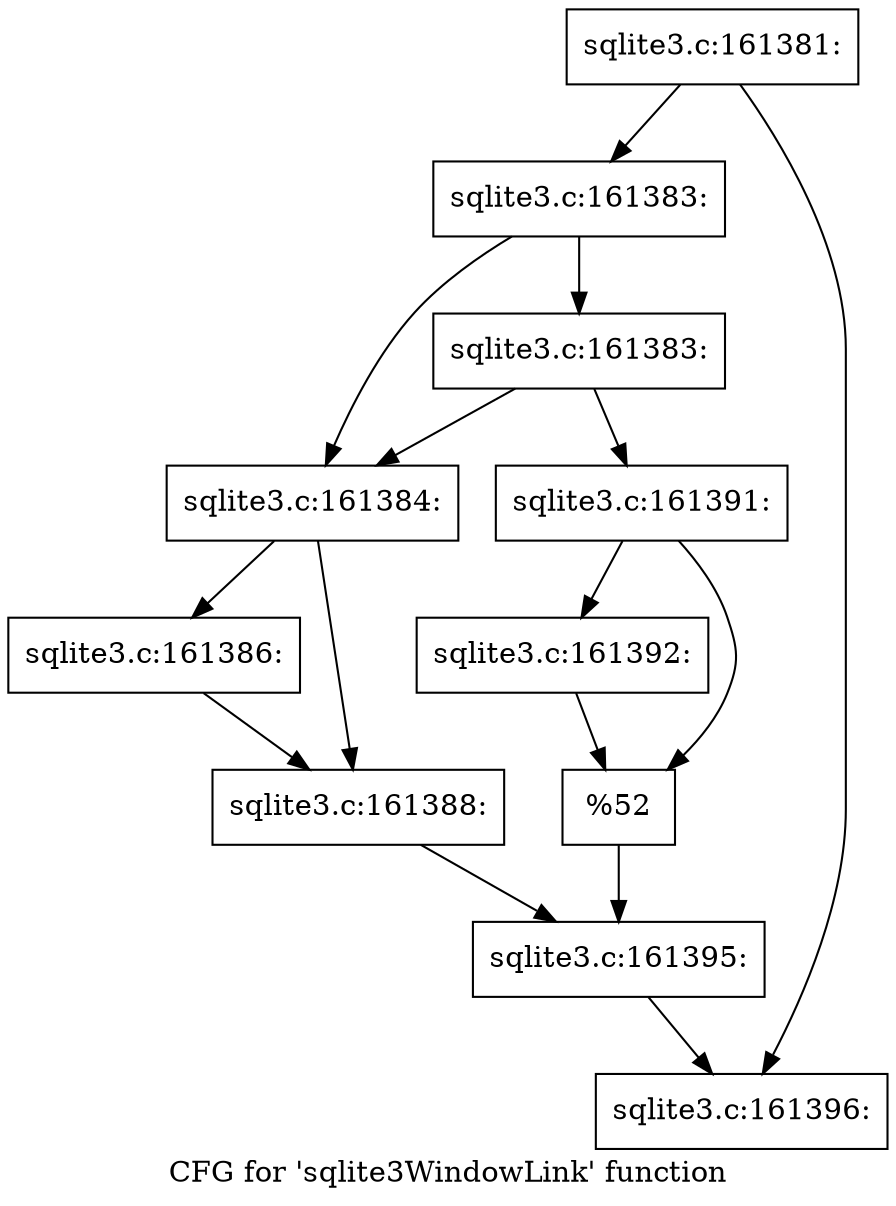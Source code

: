 digraph "CFG for 'sqlite3WindowLink' function" {
	label="CFG for 'sqlite3WindowLink' function";

	Node0x55c0f5f0b620 [shape=record,label="{sqlite3.c:161381:}"];
	Node0x55c0f5f0b620 -> Node0x55c0f8ce8080;
	Node0x55c0f5f0b620 -> Node0x55c0f8ce6b80;
	Node0x55c0f8ce8080 [shape=record,label="{sqlite3.c:161383:}"];
	Node0x55c0f8ce8080 -> Node0x55c0f8cea520;
	Node0x55c0f8ce8080 -> Node0x55c0f8cea610;
	Node0x55c0f8cea610 [shape=record,label="{sqlite3.c:161383:}"];
	Node0x55c0f8cea610 -> Node0x55c0f8cea520;
	Node0x55c0f8cea610 -> Node0x55c0f8cea5c0;
	Node0x55c0f8cea520 [shape=record,label="{sqlite3.c:161384:}"];
	Node0x55c0f8cea520 -> Node0x55c0f8ceb410;
	Node0x55c0f8cea520 -> Node0x55c0f8ceb460;
	Node0x55c0f8ceb410 [shape=record,label="{sqlite3.c:161386:}"];
	Node0x55c0f8ceb410 -> Node0x55c0f8ceb460;
	Node0x55c0f8ceb460 [shape=record,label="{sqlite3.c:161388:}"];
	Node0x55c0f8ceb460 -> Node0x55c0f8cea570;
	Node0x55c0f8cea5c0 [shape=record,label="{sqlite3.c:161391:}"];
	Node0x55c0f8cea5c0 -> Node0x55c0f8cec7b0;
	Node0x55c0f8cea5c0 -> Node0x55c0f8cec800;
	Node0x55c0f8cec7b0 [shape=record,label="{sqlite3.c:161392:}"];
	Node0x55c0f8cec7b0 -> Node0x55c0f8cec800;
	Node0x55c0f8cec800 [shape=record,label="{%52}"];
	Node0x55c0f8cec800 -> Node0x55c0f8cea570;
	Node0x55c0f8cea570 [shape=record,label="{sqlite3.c:161395:}"];
	Node0x55c0f8cea570 -> Node0x55c0f8ce6b80;
	Node0x55c0f8ce6b80 [shape=record,label="{sqlite3.c:161396:}"];
}
